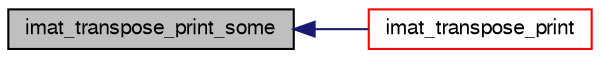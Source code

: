 digraph "imat_transpose_print_some"
{
  bgcolor="transparent";
  edge [fontname="FreeSans",fontsize="10",labelfontname="FreeSans",labelfontsize="10"];
  node [fontname="FreeSans",fontsize="10",shape=record];
  rankdir="LR";
  Node472 [label="imat_transpose_print_some",height=0.2,width=0.4,color="black", fillcolor="grey75", style="filled", fontcolor="black"];
  Node472 -> Node473 [dir="back",color="midnightblue",fontsize="10",style="solid",fontname="FreeSans"];
  Node473 [label="imat_transpose_print",height=0.2,width=0.4,color="red",URL="$a08249.html#a5bdfaa96ac3402d9ec871159fd6ab493"];
}
